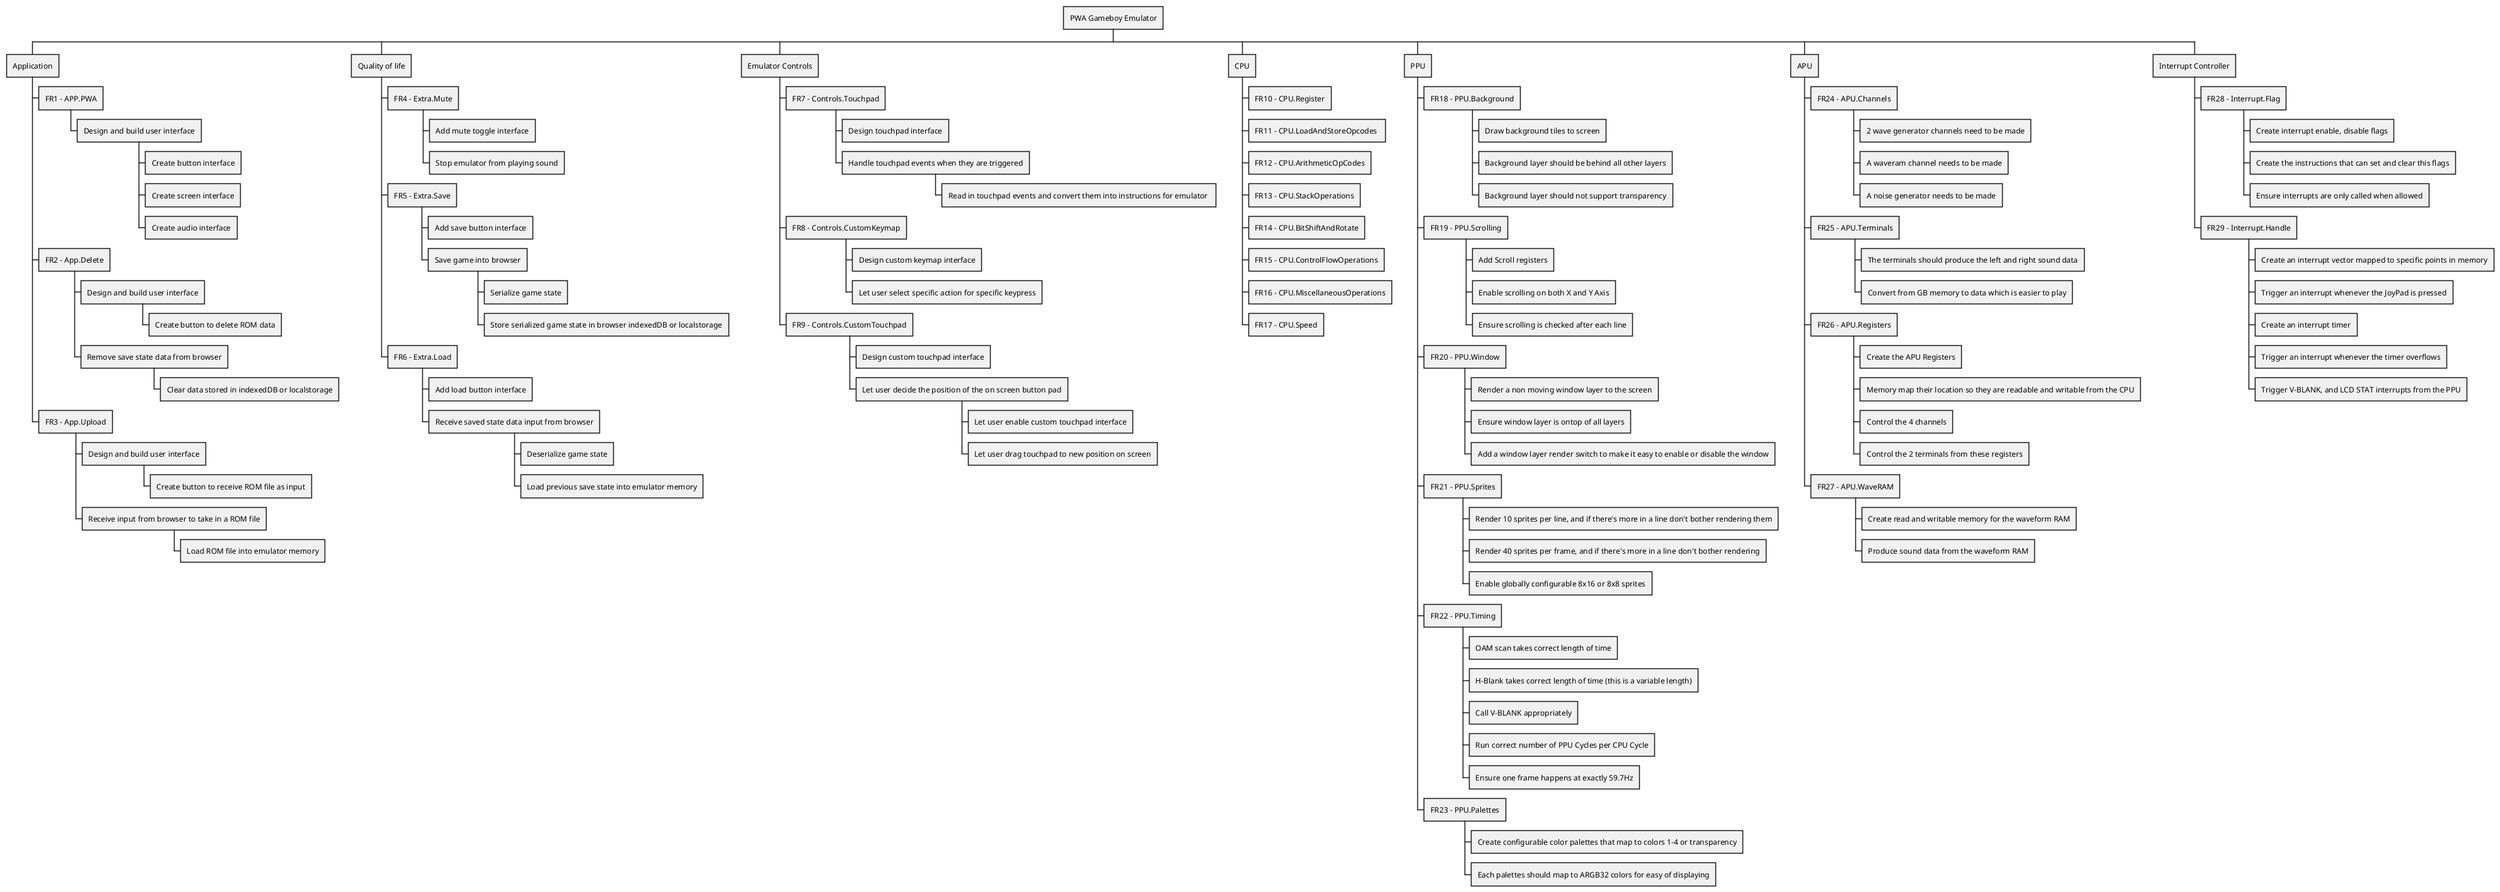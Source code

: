 @startwbs
* PWA Gameboy Emulator
** Application
*** FR1 - APP.PWA
**** Design and build user interface
***** Create button interface
***** Create screen interface
***** Create audio interface
*** FR2 - App.Delete
**** Design and build user interface
***** Create button to delete ROM data
**** Remove save state data from browser
***** Clear data stored in indexedDB or localstorage
*** FR3 - App.Upload
**** Design and build user interface
***** Create button to receive ROM file as input
**** Receive input from browser to take in a ROM file
***** Load ROM file into emulator memory
** Quality of life
*** FR4 - Extra.Mute
**** Add mute toggle interface
**** Stop emulator from playing sound
*** FR5 - Extra.Save
**** Add save button interface
**** Save game into browser
***** Serialize game state
***** Store serialized game state in browser indexedDB or localstorage
*** FR6 - Extra.Load
**** Add load button interface
**** Receive saved state data input from browser
***** Deserialize game state
***** Load previous save state into emulator memory
** Emulator Controls
*** FR7 - Controls.Touchpad
**** Design touchpad interface
**** Handle touchpad events when they are triggered
***** Read in touchpad events and convert them into instructions for emulator 
*** FR8 - Controls.CustomKeymap
**** Design custom keymap interface
**** Let user select specific action for specific keypress
*** FR9 - Controls.CustomTouchpad
**** Design custom touchpad interface
**** Let user decide the position of the on screen button pad
***** Let user enable custom touchpad interface
***** Let user drag touchpad to new position on screen
** CPU
*** FR10 - CPU.Register
*** FR11 - CPU.LoadAndStoreOpcodes 
*** FR12 - CPU.ArithmeticOpCodes
*** FR13 - CPU.StackOperations
*** FR14 - CPU.BitShiftAndRotate
*** FR15 - CPU.ControlFlowOperations
*** FR16 - CPU.MiscellaneousOperations
*** FR17 - CPU.Speed
** PPU
*** FR18 - PPU.Background
**** Draw background tiles to screen
**** Background layer should be behind all other layers
**** Background layer should not support transparency
*** FR19 - PPU.Scrolling
**** Add Scroll registers
**** Enable scrolling on both X and Y Axis
**** Ensure scrolling is checked after each line
*** FR20 - PPU.Window
**** Render a non moving window layer to the screen
**** Ensure window layer is ontop of all layers
**** Add a window layer render switch to make it easy to enable or disable the window
*** FR21 - PPU.Sprites
**** Render 10 sprites per line, and if there's more in a line don't bother rendering them
**** Render 40 sprites per frame, and if there's more in a line don't bother rendering
**** Enable globally configurable 8x16 or 8x8 sprites
*** FR22 - PPU.Timing
**** OAM scan takes correct length of time
**** H-Blank takes correct length of time (this is a variable length)
**** Call V-BLANK appropriately
**** Run correct number of PPU Cycles per CPU Cycle
**** Ensure one frame happens at exactly 59.7Hz
*** FR23 - PPU.Palettes
**** Create configurable color palettes that map to colors 1-4 or transparency
**** Each palettes should map to ARGB32 colors for easy of displaying
** APU
*** FR24 - APU.Channels
**** 2 wave generator channels need to be made
**** A waveram channel needs to be made
**** A noise generator needs to be made
*** FR25 - APU.Terminals
**** The terminals should produce the left and right sound data
**** Convert from GB memory to data which is easier to play
*** FR26 - APU.Registers
**** Create the APU Registers
**** Memory map their location so they are readable and writable from the CPU
**** Control the 4 channels
**** Control the 2 terminals from these registers
*** FR27 - APU.WaveRAM
**** Create read and writable memory for the waveform RAM
**** Produce sound data from the waveform RAM
** Interrupt Controller
*** FR28 - Interrupt.Flag
**** Create interrupt enable, disable flags
**** Create the instructions that can set and clear this flags
**** Ensure interrupts are only called when allowed
*** FR29 - Interrupt.Handle
**** Create an interrupt vector mapped to specific points in memory
**** Trigger an interrupt whenever the JoyPad is pressed
**** Create an interrupt timer
**** Trigger an interrupt whenever the timer overflows
**** Trigger V-BLANK, and LCD STAT interrupts from the PPU
@endwbs

